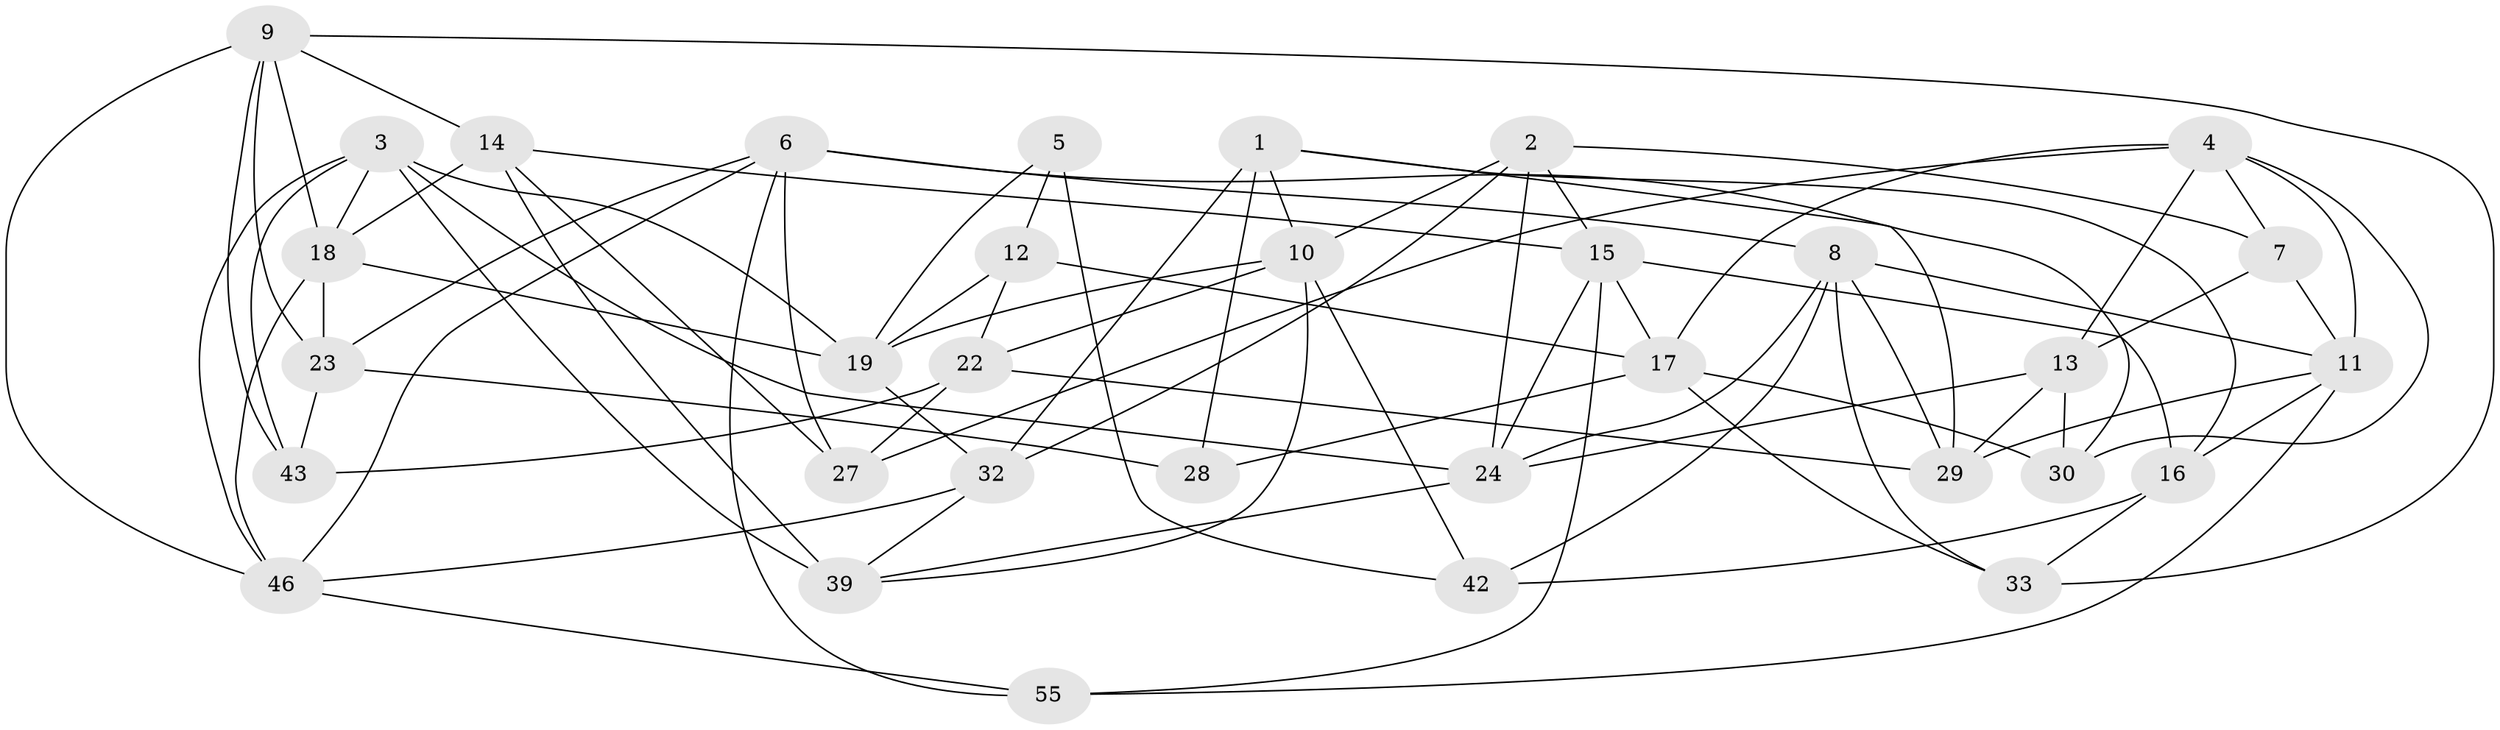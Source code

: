 // original degree distribution, {4: 1.0}
// Generated by graph-tools (version 1.1) at 2025/11/02/27/25 16:11:44]
// undirected, 33 vertices, 83 edges
graph export_dot {
graph [start="1"]
  node [color=gray90,style=filled];
  1 [super="+52"];
  2 [super="+34"];
  3 [super="+35"];
  4 [super="+50"];
  5;
  6 [super="+48"];
  7 [super="+56"];
  8 [super="+41"];
  9 [super="+37"];
  10 [super="+20"];
  11 [super="+25"];
  12;
  13 [super="+40"];
  14 [super="+49"];
  15 [super="+21"];
  16 [super="+38"];
  17 [super="+53"];
  18 [super="+47"];
  19 [super="+58"];
  22 [super="+51"];
  23 [super="+26"];
  24 [super="+54"];
  27;
  28;
  29 [super="+31"];
  30;
  32 [super="+36"];
  33;
  39 [super="+44"];
  42 [super="+45"];
  43;
  46 [super="+57"];
  55;
  1 -- 32 [weight=2];
  1 -- 28;
  1 -- 16;
  1 -- 10;
  1 -- 29;
  2 -- 32;
  2 -- 7 [weight=2];
  2 -- 15;
  2 -- 10;
  2 -- 24;
  3 -- 39;
  3 -- 46;
  3 -- 43;
  3 -- 24;
  3 -- 18;
  3 -- 19;
  4 -- 30;
  4 -- 27;
  4 -- 13;
  4 -- 17;
  4 -- 11;
  4 -- 7;
  5 -- 12;
  5 -- 19;
  5 -- 42 [weight=2];
  6 -- 30;
  6 -- 23;
  6 -- 8;
  6 -- 46;
  6 -- 27;
  6 -- 55;
  7 -- 13 [weight=2];
  7 -- 11;
  8 -- 29;
  8 -- 24;
  8 -- 11;
  8 -- 33;
  8 -- 42;
  9 -- 43;
  9 -- 18;
  9 -- 46;
  9 -- 33;
  9 -- 23;
  9 -- 14;
  10 -- 42;
  10 -- 19;
  10 -- 39;
  10 -- 22;
  11 -- 16;
  11 -- 55;
  11 -- 29;
  12 -- 19;
  12 -- 22;
  12 -- 17;
  13 -- 24;
  13 -- 30;
  13 -- 29;
  14 -- 27;
  14 -- 39 [weight=2];
  14 -- 15;
  14 -- 18;
  15 -- 16;
  15 -- 55;
  15 -- 17;
  15 -- 24;
  16 -- 42 [weight=2];
  16 -- 33;
  17 -- 33;
  17 -- 30;
  17 -- 28;
  18 -- 46;
  18 -- 19;
  18 -- 23;
  19 -- 32;
  22 -- 27;
  22 -- 29 [weight=2];
  22 -- 43;
  23 -- 43;
  23 -- 28 [weight=2];
  24 -- 39;
  32 -- 46;
  32 -- 39;
  46 -- 55;
}
